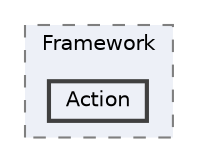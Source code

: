 digraph "D:/Peridyno/peridyno/src/Framework/Action"
{
 // LATEX_PDF_SIZE
  bgcolor="transparent";
  edge [fontname=Helvetica,fontsize=10,labelfontname=Helvetica,labelfontsize=10];
  node [fontname=Helvetica,fontsize=10,shape=box,height=0.2,width=0.4];
  compound=true
  subgraph clusterdir_72c161997c5186b0a4bbf39a44809cf4 {
    graph [ bgcolor="#edf0f7", pencolor="grey50", label="Framework", fontname=Helvetica,fontsize=10 style="filled,dashed", URL="dir_72c161997c5186b0a4bbf39a44809cf4.html",tooltip=""]
  dir_9053cc7838f53344ca192ad23a332b87 [label="Action", fillcolor="#edf0f7", color="grey25", style="filled,bold", URL="dir_9053cc7838f53344ca192ad23a332b87.html",tooltip=""];
  }
}
